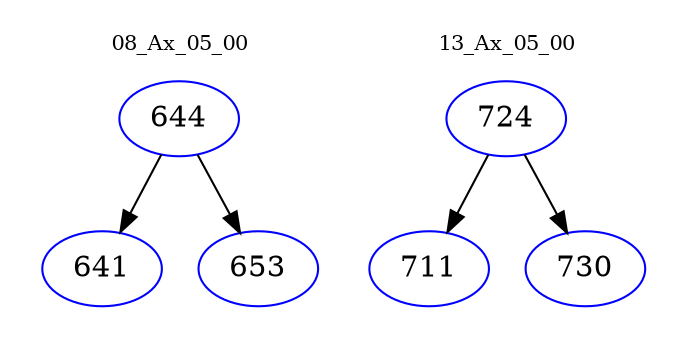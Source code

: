 digraph{
subgraph cluster_0 {
color = white
label = "08_Ax_05_00";
fontsize=10;
T0_644 [label="644", color="blue"]
T0_644 -> T0_641 [color="black"]
T0_641 [label="641", color="blue"]
T0_644 -> T0_653 [color="black"]
T0_653 [label="653", color="blue"]
}
subgraph cluster_1 {
color = white
label = "13_Ax_05_00";
fontsize=10;
T1_724 [label="724", color="blue"]
T1_724 -> T1_711 [color="black"]
T1_711 [label="711", color="blue"]
T1_724 -> T1_730 [color="black"]
T1_730 [label="730", color="blue"]
}
}
